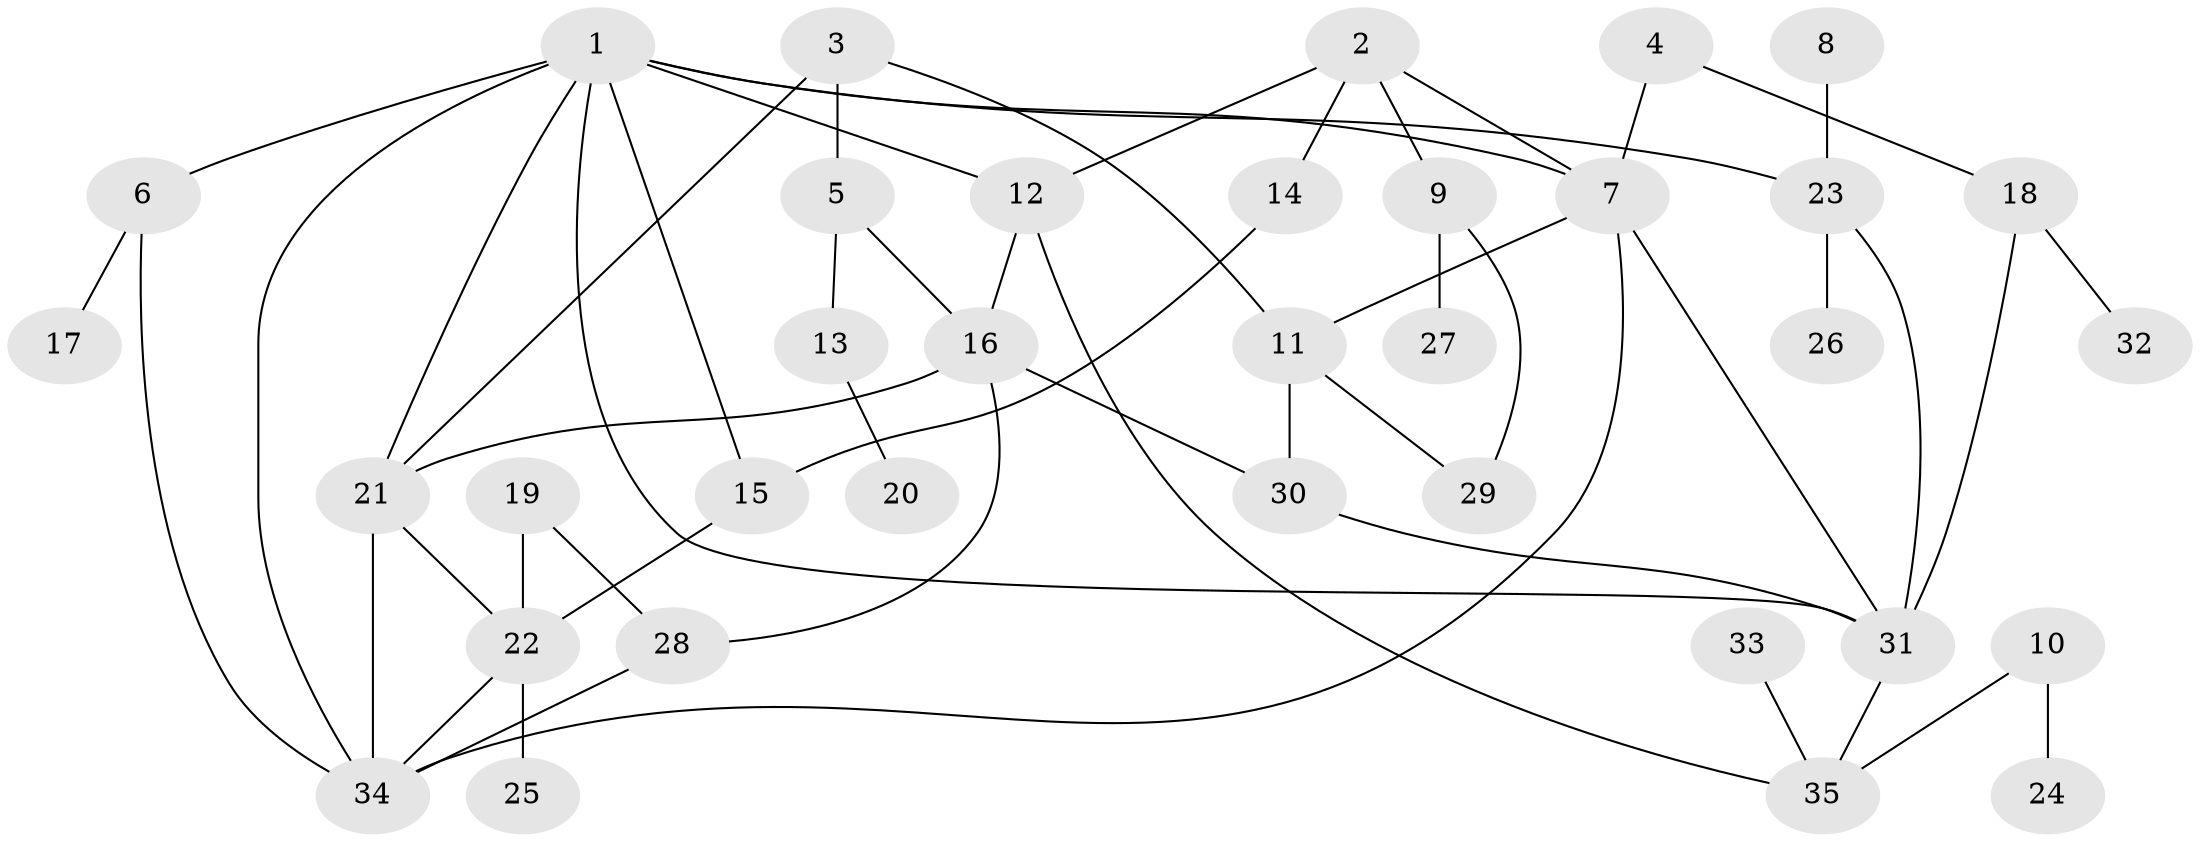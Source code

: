 // original degree distribution, {2: 0.24285714285714285, 5: 0.1, 8: 0.02857142857142857, 6: 0.014285714285714285, 4: 0.08571428571428572, 1: 0.34285714285714286, 3: 0.18571428571428572}
// Generated by graph-tools (version 1.1) at 2025/36/03/04/25 23:36:11]
// undirected, 35 vertices, 53 edges
graph export_dot {
  node [color=gray90,style=filled];
  1;
  2;
  3;
  4;
  5;
  6;
  7;
  8;
  9;
  10;
  11;
  12;
  13;
  14;
  15;
  16;
  17;
  18;
  19;
  20;
  21;
  22;
  23;
  24;
  25;
  26;
  27;
  28;
  29;
  30;
  31;
  32;
  33;
  34;
  35;
  1 -- 6 [weight=1.0];
  1 -- 7 [weight=1.0];
  1 -- 12 [weight=1.0];
  1 -- 15 [weight=1.0];
  1 -- 21 [weight=1.0];
  1 -- 23 [weight=1.0];
  1 -- 31 [weight=1.0];
  1 -- 34 [weight=1.0];
  2 -- 7 [weight=1.0];
  2 -- 9 [weight=1.0];
  2 -- 12 [weight=1.0];
  2 -- 14 [weight=1.0];
  3 -- 5 [weight=1.0];
  3 -- 11 [weight=1.0];
  3 -- 21 [weight=1.0];
  4 -- 7 [weight=1.0];
  4 -- 18 [weight=1.0];
  5 -- 13 [weight=1.0];
  5 -- 16 [weight=1.0];
  6 -- 17 [weight=1.0];
  6 -- 34 [weight=1.0];
  7 -- 11 [weight=1.0];
  7 -- 31 [weight=1.0];
  7 -- 34 [weight=1.0];
  8 -- 23 [weight=1.0];
  9 -- 27 [weight=1.0];
  9 -- 29 [weight=1.0];
  10 -- 24 [weight=1.0];
  10 -- 35 [weight=1.0];
  11 -- 29 [weight=1.0];
  11 -- 30 [weight=1.0];
  12 -- 16 [weight=1.0];
  12 -- 35 [weight=1.0];
  13 -- 20 [weight=1.0];
  14 -- 15 [weight=1.0];
  15 -- 22 [weight=2.0];
  16 -- 21 [weight=1.0];
  16 -- 28 [weight=1.0];
  16 -- 30 [weight=1.0];
  18 -- 31 [weight=1.0];
  18 -- 32 [weight=1.0];
  19 -- 22 [weight=1.0];
  19 -- 28 [weight=1.0];
  21 -- 22 [weight=1.0];
  21 -- 34 [weight=1.0];
  22 -- 25 [weight=1.0];
  22 -- 34 [weight=1.0];
  23 -- 26 [weight=1.0];
  23 -- 31 [weight=1.0];
  28 -- 34 [weight=1.0];
  30 -- 31 [weight=1.0];
  31 -- 35 [weight=1.0];
  33 -- 35 [weight=1.0];
}
